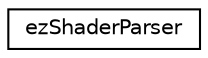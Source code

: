 digraph "Graphical Class Hierarchy"
{
 // LATEX_PDF_SIZE
  edge [fontname="Helvetica",fontsize="10",labelfontname="Helvetica",labelfontsize="10"];
  node [fontname="Helvetica",fontsize="10",shape=record];
  rankdir="LR";
  Node0 [label="ezShaderParser",height=0.2,width=0.4,color="black", fillcolor="white", style="filled",URL="$dd/dc0/classez_shader_parser.htm",tooltip=" "];
}

